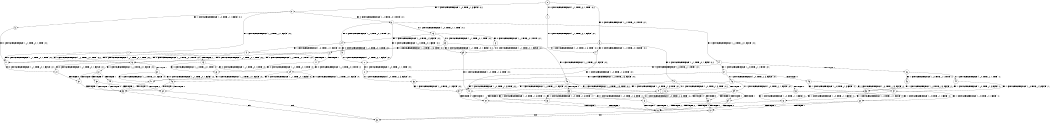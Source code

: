 digraph BCG {
size = "7, 10.5";
center = TRUE;
node [shape = circle];
0 [peripheries = 2];
0 -> 1 [label = "EX !0 !ATOMIC_EXCH_BRANCH (1, +1, TRUE, +0, 1, TRUE) !:0:1:"];
0 -> 2 [label = "EX !1 !ATOMIC_EXCH_BRANCH (1, +0, TRUE, +1, 3, FALSE) !:0:1:"];
0 -> 3 [label = "EX !0 !ATOMIC_EXCH_BRANCH (1, +1, TRUE, +0, 1, TRUE) !:0:1:"];
1 -> 4 [label = "EX !0 !ATOMIC_EXCH_BRANCH (1, +1, TRUE, +0, 1, FALSE) !:0:1:"];
2 -> 5 [label = "EX !1 !ATOMIC_EXCH_BRANCH (1, +0, TRUE, +1, 1, FALSE) !:0:1:"];
2 -> 6 [label = "EX !0 !ATOMIC_EXCH_BRANCH (1, +1, TRUE, +0, 1, TRUE) !:0:1:"];
2 -> 7 [label = "EX !1 !ATOMIC_EXCH_BRANCH (1, +0, TRUE, +1, 1, FALSE) !:0:1:"];
3 -> 4 [label = "EX !0 !ATOMIC_EXCH_BRANCH (1, +1, TRUE, +0, 1, FALSE) !:0:1:"];
3 -> 8 [label = "EX !1 !ATOMIC_EXCH_BRANCH (1, +0, TRUE, +1, 3, TRUE) !:0:1:"];
3 -> 9 [label = "EX !0 !ATOMIC_EXCH_BRANCH (1, +1, TRUE, +0, 1, FALSE) !:0:1:"];
4 -> 10 [label = "EX !1 !ATOMIC_EXCH_BRANCH (1, +0, TRUE, +1, 3, TRUE) !:0:1:"];
5 -> 11 [label = "EX !0 !ATOMIC_EXCH_BRANCH (1, +1, TRUE, +0, 1, TRUE) !:0:1:"];
6 -> 12 [label = "EX !0 !ATOMIC_EXCH_BRANCH (1, +1, TRUE, +0, 1, FALSE) !:0:1:"];
6 -> 13 [label = "EX !1 !ATOMIC_EXCH_BRANCH (1, +0, TRUE, +1, 1, TRUE) !:0:1:"];
6 -> 14 [label = "EX !0 !ATOMIC_EXCH_BRANCH (1, +1, TRUE, +0, 1, FALSE) !:0:1:"];
7 -> 11 [label = "EX !0 !ATOMIC_EXCH_BRANCH (1, +1, TRUE, +0, 1, TRUE) !:0:1:"];
7 -> 15 [label = "TERMINATE !1"];
7 -> 16 [label = "EX !0 !ATOMIC_EXCH_BRANCH (1, +1, TRUE, +0, 1, TRUE) !:0:1:"];
8 -> 11 [label = "EX !0 !ATOMIC_EXCH_BRANCH (1, +1, TRUE, +0, 1, TRUE) !:0:1:"];
8 -> 17 [label = "TERMINATE !1"];
8 -> 16 [label = "EX !0 !ATOMIC_EXCH_BRANCH (1, +1, TRUE, +0, 1, TRUE) !:0:1:"];
9 -> 10 [label = "EX !1 !ATOMIC_EXCH_BRANCH (1, +0, TRUE, +1, 3, TRUE) !:0:1:"];
9 -> 18 [label = "TERMINATE !0"];
9 -> 19 [label = "EX !1 !ATOMIC_EXCH_BRANCH (1, +0, TRUE, +1, 3, TRUE) !:0:1:"];
10 -> 20 [label = "TERMINATE !0"];
11 -> 21 [label = "EX !0 !ATOMIC_EXCH_BRANCH (1, +1, TRUE, +0, 1, FALSE) !:0:1:"];
12 -> 22 [label = "EX !1 !ATOMIC_EXCH_BRANCH (1, +0, TRUE, +1, 1, TRUE) !:0:1:"];
13 -> 23 [label = "EX !0 !ATOMIC_EXCH_BRANCH (1, +1, TRUE, +0, 1, TRUE) !:0:1:"];
13 -> 24 [label = "EX !1 !ATOMIC_EXCH_BRANCH (1, +0, TRUE, +1, 3, FALSE) !:0:1:"];
13 -> 25 [label = "EX !0 !ATOMIC_EXCH_BRANCH (1, +1, TRUE, +0, 1, TRUE) !:0:1:"];
14 -> 22 [label = "EX !1 !ATOMIC_EXCH_BRANCH (1, +0, TRUE, +1, 1, TRUE) !:0:1:"];
14 -> 26 [label = "TERMINATE !0"];
14 -> 27 [label = "EX !1 !ATOMIC_EXCH_BRANCH (1, +0, TRUE, +1, 1, TRUE) !:0:1:"];
15 -> 28 [label = "EX !0 !ATOMIC_EXCH_BRANCH (1, +1, TRUE, +0, 1, TRUE) !:0:"];
15 -> 29 [label = "EX !0 !ATOMIC_EXCH_BRANCH (1, +1, TRUE, +0, 1, TRUE) !:0:"];
16 -> 21 [label = "EX !0 !ATOMIC_EXCH_BRANCH (1, +1, TRUE, +0, 1, FALSE) !:0:1:"];
16 -> 30 [label = "TERMINATE !1"];
16 -> 31 [label = "EX !0 !ATOMIC_EXCH_BRANCH (1, +1, TRUE, +0, 1, FALSE) !:0:1:"];
17 -> 28 [label = "EX !0 !ATOMIC_EXCH_BRANCH (1, +1, TRUE, +0, 1, TRUE) !:0:"];
17 -> 29 [label = "EX !0 !ATOMIC_EXCH_BRANCH (1, +1, TRUE, +0, 1, TRUE) !:0:"];
18 -> 32 [label = "EX !1 !ATOMIC_EXCH_BRANCH (1, +0, TRUE, +1, 3, TRUE) !:1:"];
18 -> 33 [label = "EX !1 !ATOMIC_EXCH_BRANCH (1, +0, TRUE, +1, 3, TRUE) !:1:"];
19 -> 20 [label = "TERMINATE !0"];
19 -> 34 [label = "TERMINATE !1"];
19 -> 35 [label = "TERMINATE !0"];
20 -> 36 [label = "TERMINATE !1"];
21 -> 37 [label = "TERMINATE !0"];
22 -> 38 [label = "EX !1 !ATOMIC_EXCH_BRANCH (1, +0, TRUE, +1, 3, FALSE) !:0:1:"];
23 -> 39 [label = "EX !0 !ATOMIC_EXCH_BRANCH (1, +1, TRUE, +0, 1, FALSE) !:0:1:"];
24 -> 40 [label = "EX !0 !ATOMIC_EXCH_BRANCH (1, +1, TRUE, +0, 1, TRUE) !:0:1:"];
24 -> 41 [label = "EX !1 !ATOMIC_EXCH_BRANCH (1, +0, TRUE, +1, 1, FALSE) !:0:1:"];
24 -> 6 [label = "EX !0 !ATOMIC_EXCH_BRANCH (1, +1, TRUE, +0, 1, TRUE) !:0:1:"];
25 -> 39 [label = "EX !0 !ATOMIC_EXCH_BRANCH (1, +1, TRUE, +0, 1, FALSE) !:0:1:"];
25 -> 8 [label = "EX !1 !ATOMIC_EXCH_BRANCH (1, +0, TRUE, +1, 3, TRUE) !:0:1:"];
25 -> 42 [label = "EX !0 !ATOMIC_EXCH_BRANCH (1, +1, TRUE, +0, 1, FALSE) !:0:1:"];
26 -> 43 [label = "EX !1 !ATOMIC_EXCH_BRANCH (1, +0, TRUE, +1, 1, TRUE) !:1:"];
26 -> 44 [label = "EX !1 !ATOMIC_EXCH_BRANCH (1, +0, TRUE, +1, 1, TRUE) !:1:"];
27 -> 38 [label = "EX !1 !ATOMIC_EXCH_BRANCH (1, +0, TRUE, +1, 3, FALSE) !:0:1:"];
27 -> 45 [label = "TERMINATE !0"];
27 -> 46 [label = "EX !1 !ATOMIC_EXCH_BRANCH (1, +0, TRUE, +1, 3, FALSE) !:0:1:"];
28 -> 47 [label = "EX !0 !ATOMIC_EXCH_BRANCH (1, +1, TRUE, +0, 1, FALSE) !:0:"];
29 -> 47 [label = "EX !0 !ATOMIC_EXCH_BRANCH (1, +1, TRUE, +0, 1, FALSE) !:0:"];
29 -> 48 [label = "EX !0 !ATOMIC_EXCH_BRANCH (1, +1, TRUE, +0, 1, FALSE) !:0:"];
30 -> 47 [label = "EX !0 !ATOMIC_EXCH_BRANCH (1, +1, TRUE, +0, 1, FALSE) !:0:"];
30 -> 48 [label = "EX !0 !ATOMIC_EXCH_BRANCH (1, +1, TRUE, +0, 1, FALSE) !:0:"];
31 -> 37 [label = "TERMINATE !0"];
31 -> 49 [label = "TERMINATE !1"];
31 -> 50 [label = "TERMINATE !0"];
32 -> 36 [label = "TERMINATE !1"];
33 -> 36 [label = "TERMINATE !1"];
33 -> 51 [label = "TERMINATE !1"];
34 -> 36 [label = "TERMINATE !0"];
34 -> 51 [label = "TERMINATE !0"];
35 -> 36 [label = "TERMINATE !1"];
35 -> 51 [label = "TERMINATE !1"];
36 -> 52 [label = "exit"];
37 -> 53 [label = "TERMINATE !1"];
38 -> 54 [label = "EX !1 !ATOMIC_EXCH_BRANCH (1, +0, TRUE, +1, 1, FALSE) !:0:1:"];
39 -> 10 [label = "EX !1 !ATOMIC_EXCH_BRANCH (1, +0, TRUE, +1, 3, TRUE) !:0:1:"];
40 -> 12 [label = "EX !0 !ATOMIC_EXCH_BRANCH (1, +1, TRUE, +0, 1, FALSE) !:0:1:"];
41 -> 11 [label = "EX !0 !ATOMIC_EXCH_BRANCH (1, +1, TRUE, +0, 1, TRUE) !:0:1:"];
41 -> 17 [label = "TERMINATE !1"];
41 -> 16 [label = "EX !0 !ATOMIC_EXCH_BRANCH (1, +1, TRUE, +0, 1, TRUE) !:0:1:"];
42 -> 10 [label = "EX !1 !ATOMIC_EXCH_BRANCH (1, +0, TRUE, +1, 3, TRUE) !:0:1:"];
42 -> 55 [label = "TERMINATE !0"];
42 -> 19 [label = "EX !1 !ATOMIC_EXCH_BRANCH (1, +0, TRUE, +1, 3, TRUE) !:0:1:"];
43 -> 56 [label = "EX !1 !ATOMIC_EXCH_BRANCH (1, +0, TRUE, +1, 3, FALSE) !:1:"];
44 -> 56 [label = "EX !1 !ATOMIC_EXCH_BRANCH (1, +0, TRUE, +1, 3, FALSE) !:1:"];
44 -> 57 [label = "EX !1 !ATOMIC_EXCH_BRANCH (1, +0, TRUE, +1, 3, FALSE) !:1:"];
45 -> 56 [label = "EX !1 !ATOMIC_EXCH_BRANCH (1, +0, TRUE, +1, 3, FALSE) !:1:"];
45 -> 57 [label = "EX !1 !ATOMIC_EXCH_BRANCH (1, +0, TRUE, +1, 3, FALSE) !:1:"];
46 -> 54 [label = "EX !1 !ATOMIC_EXCH_BRANCH (1, +0, TRUE, +1, 1, FALSE) !:0:1:"];
46 -> 58 [label = "TERMINATE !0"];
46 -> 59 [label = "EX !1 !ATOMIC_EXCH_BRANCH (1, +0, TRUE, +1, 1, FALSE) !:0:1:"];
47 -> 53 [label = "TERMINATE !0"];
48 -> 53 [label = "TERMINATE !0"];
48 -> 60 [label = "TERMINATE !0"];
49 -> 53 [label = "TERMINATE !0"];
49 -> 60 [label = "TERMINATE !0"];
50 -> 53 [label = "TERMINATE !1"];
50 -> 60 [label = "TERMINATE !1"];
51 -> 52 [label = "exit"];
53 -> 52 [label = "exit"];
54 -> 20 [label = "TERMINATE !0"];
55 -> 32 [label = "EX !1 !ATOMIC_EXCH_BRANCH (1, +0, TRUE, +1, 3, TRUE) !:1:"];
55 -> 33 [label = "EX !1 !ATOMIC_EXCH_BRANCH (1, +0, TRUE, +1, 3, TRUE) !:1:"];
56 -> 61 [label = "EX !1 !ATOMIC_EXCH_BRANCH (1, +0, TRUE, +1, 1, FALSE) !:1:"];
57 -> 61 [label = "EX !1 !ATOMIC_EXCH_BRANCH (1, +0, TRUE, +1, 1, FALSE) !:1:"];
57 -> 62 [label = "EX !1 !ATOMIC_EXCH_BRANCH (1, +0, TRUE, +1, 1, FALSE) !:1:"];
58 -> 61 [label = "EX !1 !ATOMIC_EXCH_BRANCH (1, +0, TRUE, +1, 1, FALSE) !:1:"];
58 -> 62 [label = "EX !1 !ATOMIC_EXCH_BRANCH (1, +0, TRUE, +1, 1, FALSE) !:1:"];
59 -> 20 [label = "TERMINATE !0"];
59 -> 34 [label = "TERMINATE !1"];
59 -> 35 [label = "TERMINATE !0"];
60 -> 52 [label = "exit"];
61 -> 36 [label = "TERMINATE !1"];
62 -> 36 [label = "TERMINATE !1"];
62 -> 51 [label = "TERMINATE !1"];
}
